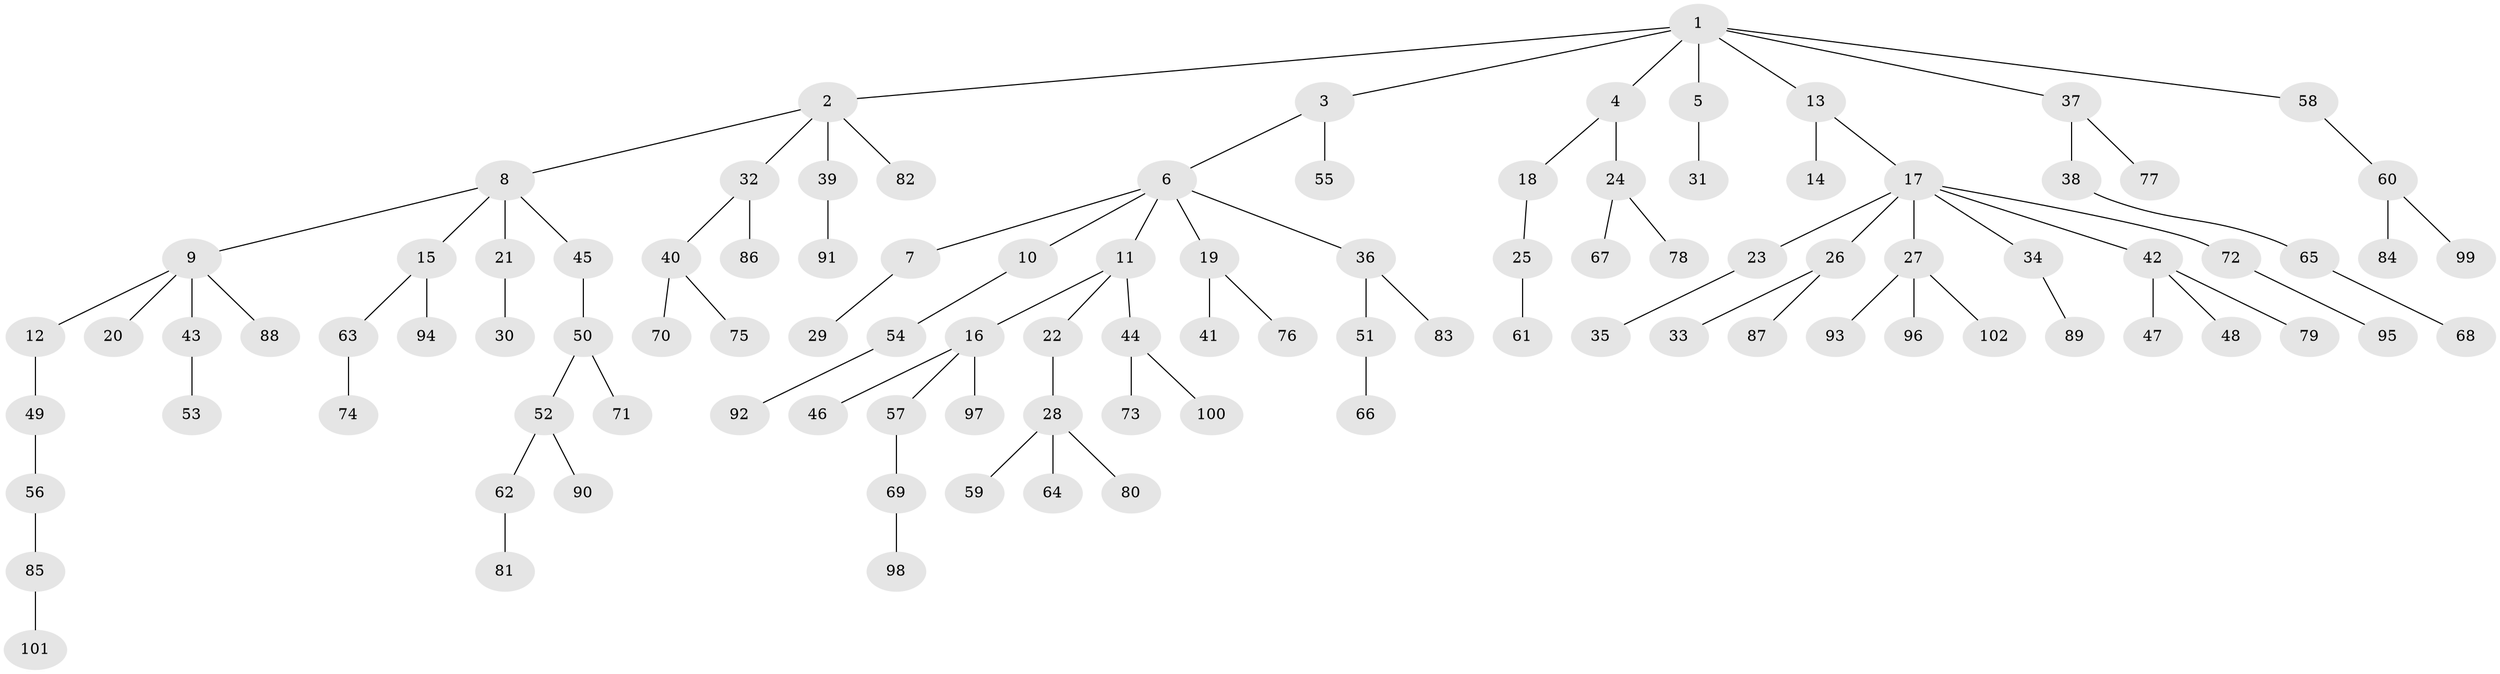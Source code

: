 // Generated by graph-tools (version 1.1) at 2025/26/03/09/25 03:26:30]
// undirected, 102 vertices, 101 edges
graph export_dot {
graph [start="1"]
  node [color=gray90,style=filled];
  1;
  2;
  3;
  4;
  5;
  6;
  7;
  8;
  9;
  10;
  11;
  12;
  13;
  14;
  15;
  16;
  17;
  18;
  19;
  20;
  21;
  22;
  23;
  24;
  25;
  26;
  27;
  28;
  29;
  30;
  31;
  32;
  33;
  34;
  35;
  36;
  37;
  38;
  39;
  40;
  41;
  42;
  43;
  44;
  45;
  46;
  47;
  48;
  49;
  50;
  51;
  52;
  53;
  54;
  55;
  56;
  57;
  58;
  59;
  60;
  61;
  62;
  63;
  64;
  65;
  66;
  67;
  68;
  69;
  70;
  71;
  72;
  73;
  74;
  75;
  76;
  77;
  78;
  79;
  80;
  81;
  82;
  83;
  84;
  85;
  86;
  87;
  88;
  89;
  90;
  91;
  92;
  93;
  94;
  95;
  96;
  97;
  98;
  99;
  100;
  101;
  102;
  1 -- 2;
  1 -- 3;
  1 -- 4;
  1 -- 5;
  1 -- 13;
  1 -- 37;
  1 -- 58;
  2 -- 8;
  2 -- 32;
  2 -- 39;
  2 -- 82;
  3 -- 6;
  3 -- 55;
  4 -- 18;
  4 -- 24;
  5 -- 31;
  6 -- 7;
  6 -- 10;
  6 -- 11;
  6 -- 19;
  6 -- 36;
  7 -- 29;
  8 -- 9;
  8 -- 15;
  8 -- 21;
  8 -- 45;
  9 -- 12;
  9 -- 20;
  9 -- 43;
  9 -- 88;
  10 -- 54;
  11 -- 16;
  11 -- 22;
  11 -- 44;
  12 -- 49;
  13 -- 14;
  13 -- 17;
  15 -- 63;
  15 -- 94;
  16 -- 46;
  16 -- 57;
  16 -- 97;
  17 -- 23;
  17 -- 26;
  17 -- 27;
  17 -- 34;
  17 -- 42;
  17 -- 72;
  18 -- 25;
  19 -- 41;
  19 -- 76;
  21 -- 30;
  22 -- 28;
  23 -- 35;
  24 -- 67;
  24 -- 78;
  25 -- 61;
  26 -- 33;
  26 -- 87;
  27 -- 93;
  27 -- 96;
  27 -- 102;
  28 -- 59;
  28 -- 64;
  28 -- 80;
  32 -- 40;
  32 -- 86;
  34 -- 89;
  36 -- 51;
  36 -- 83;
  37 -- 38;
  37 -- 77;
  38 -- 65;
  39 -- 91;
  40 -- 70;
  40 -- 75;
  42 -- 47;
  42 -- 48;
  42 -- 79;
  43 -- 53;
  44 -- 73;
  44 -- 100;
  45 -- 50;
  49 -- 56;
  50 -- 52;
  50 -- 71;
  51 -- 66;
  52 -- 62;
  52 -- 90;
  54 -- 92;
  56 -- 85;
  57 -- 69;
  58 -- 60;
  60 -- 84;
  60 -- 99;
  62 -- 81;
  63 -- 74;
  65 -- 68;
  69 -- 98;
  72 -- 95;
  85 -- 101;
}
